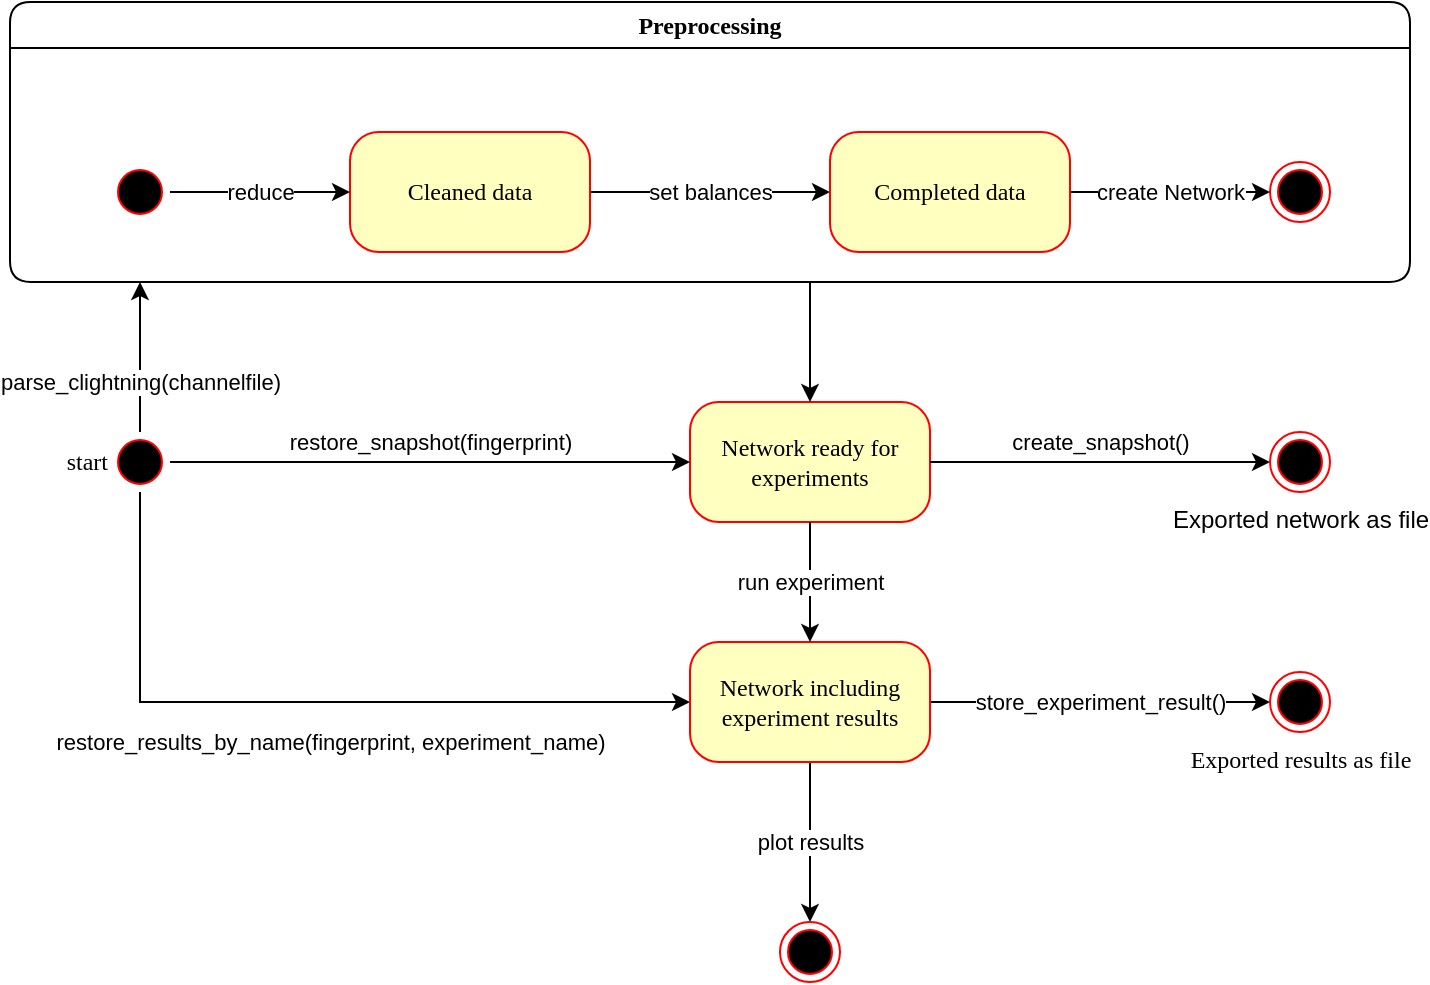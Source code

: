 <mxfile version="13.3.9" type="device"><diagram name="Page-1" id="58cdce13-f638-feb5-8d6f-7d28b1aa9fa0"><mxGraphModel dx="1422" dy="1665" grid="1" gridSize="10" guides="1" tooltips="1" connect="1" arrows="1" fold="1" page="1" pageScale="1" pageWidth="1100" pageHeight="850" background="#ffffff" math="0" shadow="0"><root><mxCell id="0"/><mxCell id="1" parent="0"/><mxCell id="wXiPnvoSKz8gMXRfDXC9-14" value="restore_results_by_name(fingerprint, experiment_name)" style="edgeStyle=elbowEdgeStyle;rounded=0;orthogonalLoop=1;jettySize=auto;html=1;align=center;" parent="1" source="382b91b5511bd0f7-1" target="382b91b5511bd0f7-5" edge="1"><mxGeometry x="0.053" y="-20" relative="1" as="geometry"><mxPoint x="145" y="225" as="targetPoint"/><Array as="points"><mxPoint x="145" y="190"/></Array><mxPoint as="offset"/></mxGeometry></mxCell><mxCell id="382b91b5511bd0f7-1" value="start" style="ellipse;html=1;shape=startState;fillColor=#000000;strokeColor=#ff0000;rounded=1;shadow=0;comic=0;labelBackgroundColor=none;fontFamily=Verdana;fontSize=12;fontColor=#000000;align=right;direction=south;labelPosition=left;verticalLabelPosition=middle;verticalAlign=middle;" parent="1" vertex="1"><mxGeometry x="130" y="115" width="30" height="30" as="geometry"/></mxCell><mxCell id="wXiPnvoSKz8gMXRfDXC9-11" value="store_experiment_result()" style="edgeStyle=elbowEdgeStyle;rounded=0;orthogonalLoop=1;jettySize=auto;html=1;" parent="1" source="382b91b5511bd0f7-5" target="wXiPnvoSKz8gMXRfDXC9-12" edge="1"><mxGeometry relative="1" as="geometry"><mxPoint x="620" y="320.0" as="targetPoint"/></mxGeometry></mxCell><mxCell id="wXiPnvoSKz8gMXRfDXC9-17" value="plot results" style="edgeStyle=elbowEdgeStyle;rounded=0;orthogonalLoop=1;jettySize=auto;html=1;align=center;" parent="1" source="382b91b5511bd0f7-5" target="wXiPnvoSKz8gMXRfDXC9-18" edge="1"><mxGeometry relative="1" as="geometry"><mxPoint x="510" y="330" as="targetPoint"/><Array as="points"><mxPoint x="480" y="360"/></Array></mxGeometry></mxCell><mxCell id="382b91b5511bd0f7-5" value="Network including&lt;br&gt;experiment results" style="rounded=1;whiteSpace=wrap;html=1;arcSize=24;fillColor=#ffffc0;strokeColor=#ff0000;shadow=0;comic=0;labelBackgroundColor=none;fontFamily=Verdana;fontSize=12;fontColor=#000000;align=center;" parent="1" vertex="1"><mxGeometry x="420" y="220" width="120" height="60" as="geometry"/></mxCell><mxCell id="382b91b5511bd0f7-6" value="Network ready for experiments" style="rounded=1;whiteSpace=wrap;html=1;arcSize=24;fillColor=#ffffc0;strokeColor=#ff0000;shadow=0;comic=0;labelBackgroundColor=none;fontFamily=Verdana;fontSize=12;fontColor=#000000;align=center;" parent="1" vertex="1"><mxGeometry x="420" y="100" width="120" height="60" as="geometry"/></mxCell><mxCell id="3cde6dad864a17aa-13" value="create_snapshot()" style="edgeStyle=elbowEdgeStyle;html=1;exitX=1;exitY=0.5;labelBackgroundColor=#ffffff;endArrow=classic;strokeColor=#000000;fontFamily=Helvetica;fontSize=11;align=center;exitDx=0;exitDy=0;rounded=0;" parent="1" source="382b91b5511bd0f7-6" target="wXiPnvoSKz8gMXRfDXC9-3" edge="1"><mxGeometry x="-0.003" y="10" relative="1" as="geometry"><mxPoint x="650" y="130.0" as="targetPoint"/><mxPoint as="offset"/></mxGeometry></mxCell><mxCell id="wXiPnvoSKz8gMXRfDXC9-23" style="edgeStyle=elbowEdgeStyle;rounded=0;orthogonalLoop=1;jettySize=auto;html=1;align=center;" parent="1" source="2a3bc250acf0617d-7" target="382b91b5511bd0f7-6" edge="1"><mxGeometry relative="1" as="geometry"/></mxCell><mxCell id="2a3bc250acf0617d-7" value="Preprocessing" style="swimlane;whiteSpace=wrap;html=1;rounded=1;shadow=0;comic=0;labelBackgroundColor=none;strokeWidth=1;fontFamily=Verdana;fontSize=12;align=center;" parent="1" vertex="1"><mxGeometry x="80" y="-100" width="700" height="140" as="geometry"><mxRectangle x="80" y="-100" width="100" height="23" as="alternateBounds"/></mxGeometry></mxCell><mxCell id="3cde6dad864a17aa-10" value="set balances" style="edgeStyle=elbowEdgeStyle;html=1;labelBackgroundColor=#ffffff;endArrow=classic;strokeColor=#000000;fontFamily=Helvetica;fontSize=11;align=center;rounded=0;" parent="2a3bc250acf0617d-7" source="382b91b5511bd0f7-8" target="3cde6dad864a17aa-1" edge="1"><mxGeometry relative="1" as="geometry"/></mxCell><mxCell id="382b91b5511bd0f7-8" value="Cleaned data" style="rounded=1;whiteSpace=wrap;html=1;arcSize=24;fillColor=#ffffc0;strokeColor=#ff0000;shadow=0;comic=0;labelBackgroundColor=none;fontFamily=Verdana;fontSize=12;fontColor=#000000;align=center;" parent="2a3bc250acf0617d-7" vertex="1"><mxGeometry x="170" y="65" width="120" height="60" as="geometry"/></mxCell><mxCell id="24f968d109e7d6b4-3" value="" style="ellipse;html=1;shape=endState;fillColor=#000000;strokeColor=#ff0000;rounded=1;shadow=0;comic=0;labelBackgroundColor=none;fontFamily=Verdana;fontSize=12;fontColor=#000000;align=center;" parent="2a3bc250acf0617d-7" vertex="1"><mxGeometry x="630" y="80" width="30" height="30" as="geometry"/></mxCell><mxCell id="3cde6dad864a17aa-9" value="reduce" style="edgeStyle=elbowEdgeStyle;html=1;labelBackgroundColor=#ffffff;endArrow=classic;strokeColor=#000000;fontFamily=Helvetica;fontSize=11;align=center;rounded=0;" parent="2a3bc250acf0617d-7" source="2a3bc250acf0617d-3" target="382b91b5511bd0f7-8" edge="1"><mxGeometry relative="1" as="geometry"/></mxCell><mxCell id="2a3bc250acf0617d-3" value="" style="ellipse;html=1;shape=startState;fillColor=#000000;strokeColor=#ff0000;rounded=1;shadow=0;comic=0;labelBackgroundColor=none;fontFamily=Verdana;fontSize=12;fontColor=#000000;align=center;direction=south;" parent="2a3bc250acf0617d-7" vertex="1"><mxGeometry x="50" y="80" width="30" height="30" as="geometry"/></mxCell><mxCell id="3cde6dad864a17aa-11" value="create Network" style="edgeStyle=elbowEdgeStyle;html=1;labelBackgroundColor=#ffffff;endArrow=classic;strokeColor=#000000;fontFamily=Helvetica;fontSize=11;align=center;rounded=0;" parent="2a3bc250acf0617d-7" source="3cde6dad864a17aa-1" target="24f968d109e7d6b4-3" edge="1"><mxGeometry relative="1" as="geometry"><mxPoint x="670" y="95" as="targetPoint"/></mxGeometry></mxCell><mxCell id="3cde6dad864a17aa-1" value="Completed data" style="rounded=1;whiteSpace=wrap;html=1;arcSize=24;fillColor=#ffffc0;strokeColor=#ff0000;shadow=0;comic=0;labelBackgroundColor=none;fontFamily=Verdana;fontSize=12;fontColor=#000000;align=center;" parent="2a3bc250acf0617d-7" vertex="1"><mxGeometry x="410" y="65" width="120" height="60" as="geometry"/></mxCell><mxCell id="2a3bc250acf0617d-9" value="parse_clightning(channelfile)" style="edgeStyle=orthogonalEdgeStyle;html=1;labelBackgroundColor=#ffffff;endArrow=classic;strokeColor=#000000;fontFamily=Helvetica;fontSize=11;align=center;labelPosition=center;verticalLabelPosition=middle;verticalAlign=middle;rounded=0;" parent="1" source="382b91b5511bd0f7-1" target="2a3bc250acf0617d-7" edge="1"><mxGeometry x="-0.067" y="-10" relative="1" as="geometry"><mxPoint x="145" y="40" as="targetPoint"/><Array as="points"><mxPoint x="145" y="80"/><mxPoint x="145" y="80"/></Array><mxPoint x="-10" y="10" as="offset"/></mxGeometry></mxCell><mxCell id="2a3bc250acf0617d-10" value="restore_snapshot(fingerprint)" style="edgeStyle=orthogonalEdgeStyle;html=1;labelBackgroundColor=#ffffff;endArrow=classic;strokeColor=#000000;fontFamily=Helvetica;fontSize=11;align=center;labelPosition=center;verticalLabelPosition=top;verticalAlign=middle;rounded=0;" parent="1" source="382b91b5511bd0f7-1" target="382b91b5511bd0f7-6" edge="1"><mxGeometry y="10" relative="1" as="geometry"><Array as="points"><mxPoint x="230" y="130"/><mxPoint x="230" y="130"/></Array><mxPoint x="440" y="210.0" as="targetPoint"/><mxPoint as="offset"/></mxGeometry></mxCell><mxCell id="2a3bc250acf0617d-12" value="run experiment" style="edgeStyle=orthogonalEdgeStyle;html=1;labelBackgroundColor=#ffffff;endArrow=classic;strokeColor=#000000;fontFamily=Helvetica;fontSize=11;align=center;rounded=0;" parent="1" source="382b91b5511bd0f7-6" target="382b91b5511bd0f7-5" edge="1"><mxGeometry relative="1" as="geometry"/></mxCell><mxCell id="wXiPnvoSKz8gMXRfDXC9-3" value="Exported network as file" style="ellipse;html=1;shape=endState;fillColor=#000000;strokeColor=#ff0000;labelPosition=center;verticalLabelPosition=bottom;align=center;verticalAlign=top;" parent="1" vertex="1"><mxGeometry x="710" y="115" width="30" height="30" as="geometry"/></mxCell><mxCell id="wXiPnvoSKz8gMXRfDXC9-12" value="Exported results as file" style="ellipse;html=1;shape=endState;fillColor=#000000;strokeColor=#ff0000;fontFamily=Verdana;fontSize=12;labelPosition=center;verticalLabelPosition=bottom;align=center;verticalAlign=top;" parent="1" vertex="1"><mxGeometry x="710" y="235" width="30" height="30" as="geometry"/></mxCell><mxCell id="wXiPnvoSKz8gMXRfDXC9-18" value="" style="ellipse;html=1;shape=endState;fillColor=#000000;strokeColor=#ff0000;fontFamily=Verdana;fontSize=12;" parent="1" vertex="1"><mxGeometry x="465" y="360" width="30" height="30" as="geometry"/></mxCell></root></mxGraphModel></diagram></mxfile>
